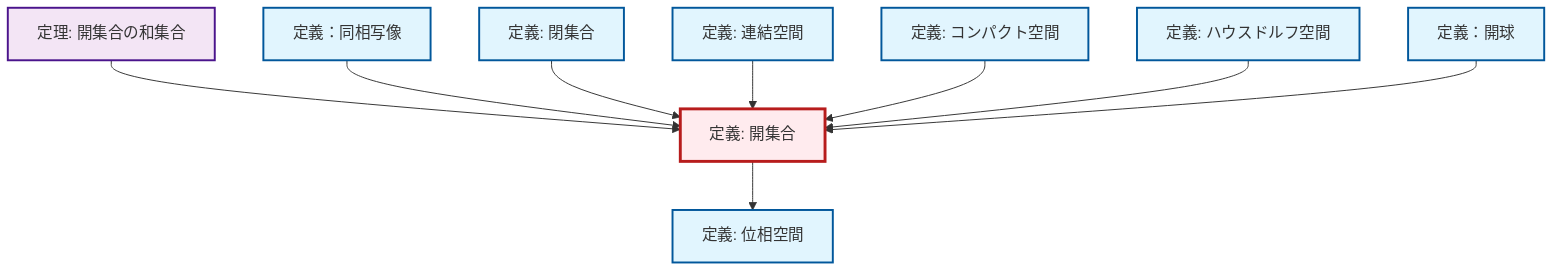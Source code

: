 graph TD
    classDef definition fill:#e1f5fe,stroke:#01579b,stroke-width:2px
    classDef theorem fill:#f3e5f5,stroke:#4a148c,stroke-width:2px
    classDef axiom fill:#fff3e0,stroke:#e65100,stroke-width:2px
    classDef example fill:#e8f5e9,stroke:#1b5e20,stroke-width:2px
    classDef current fill:#ffebee,stroke:#b71c1c,stroke-width:3px
    def-open-ball["定義：開球"]:::definition
    def-closed-set["定義: 閉集合"]:::definition
    def-hausdorff["定義: ハウスドルフ空間"]:::definition
    def-compact["定義: コンパクト空間"]:::definition
    def-homeomorphism["定義：同相写像"]:::definition
    thm-union-open-sets["定理: 開集合の和集合"]:::theorem
    def-topological-space["定義: 位相空間"]:::definition
    def-connected["定義: 連結空間"]:::definition
    def-open-set["定義: 開集合"]:::definition
    thm-union-open-sets --> def-open-set
    def-homeomorphism --> def-open-set
    def-open-set --> def-topological-space
    def-closed-set --> def-open-set
    def-connected --> def-open-set
    def-compact --> def-open-set
    def-hausdorff --> def-open-set
    def-open-ball --> def-open-set
    class def-open-set current